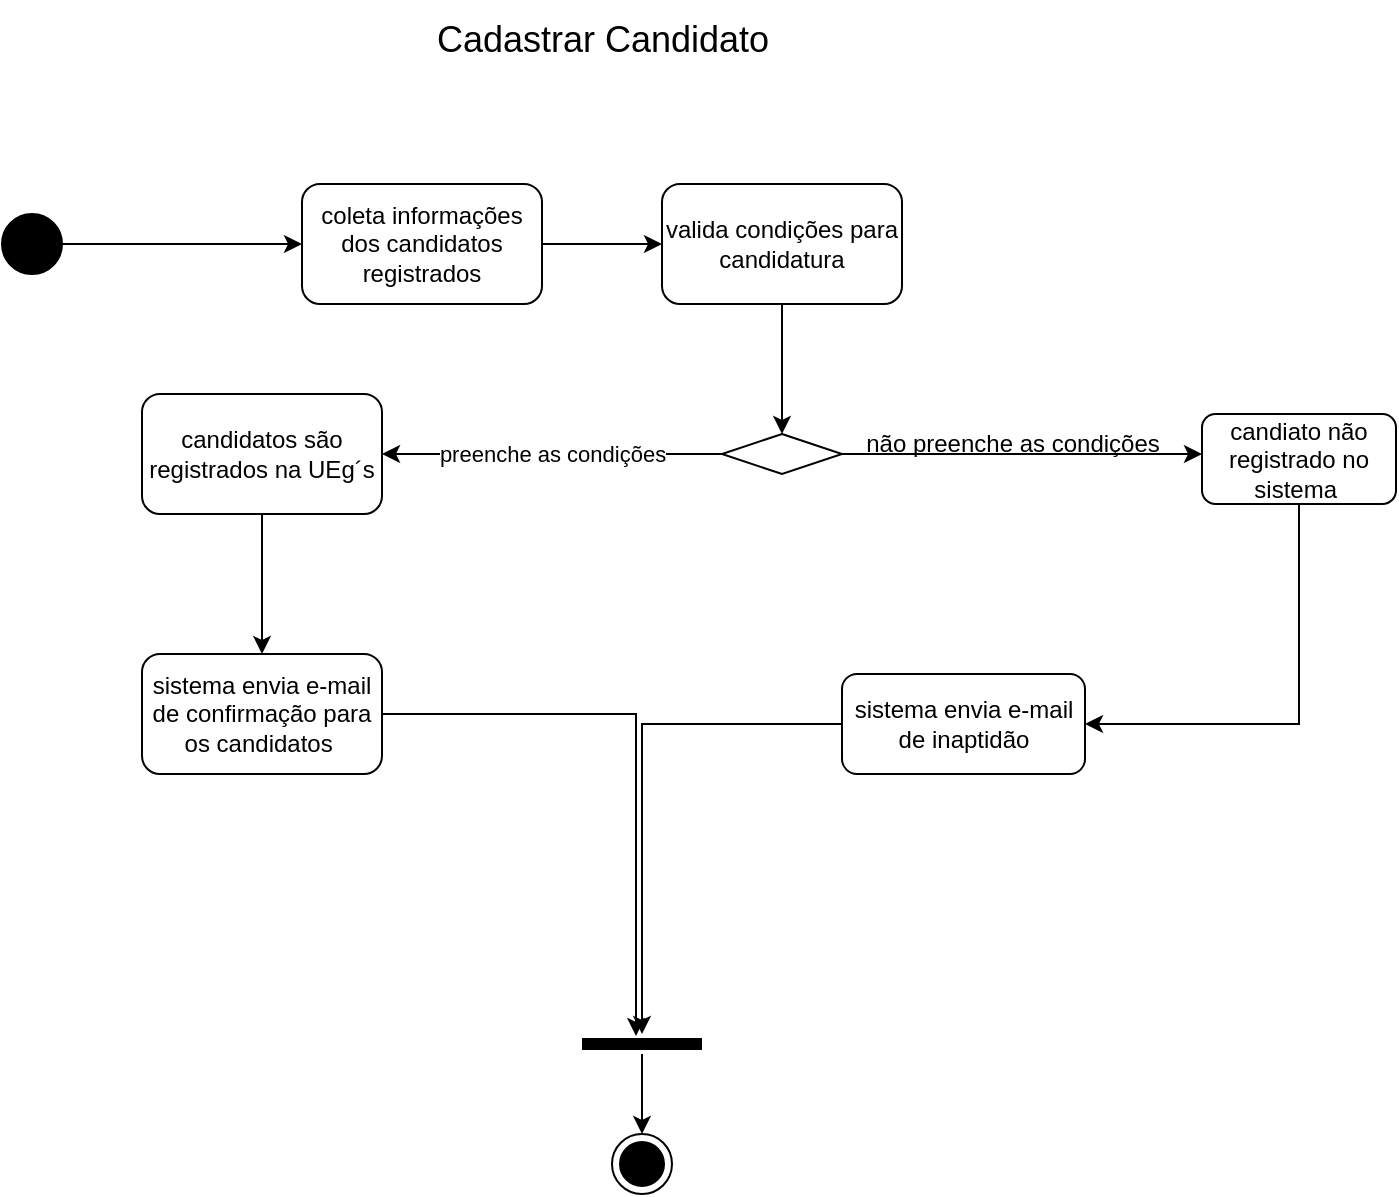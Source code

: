 <mxfile version="28.2.5">
  <diagram name="Página-1" id="JTWeMxlKSeKs_atCnJTD">
    <mxGraphModel dx="1426" dy="777" grid="1" gridSize="10" guides="1" tooltips="1" connect="1" arrows="1" fold="1" page="1" pageScale="1" pageWidth="827" pageHeight="1169" math="0" shadow="0">
      <root>
        <mxCell id="0" />
        <mxCell id="1" parent="0" />
        <mxCell id="jI318AJl4KQLPQE2ITrv-3" style="edgeStyle=orthogonalEdgeStyle;rounded=0;orthogonalLoop=1;jettySize=auto;html=1;entryX=0;entryY=0.5;entryDx=0;entryDy=0;" edge="1" parent="1" source="jI318AJl4KQLPQE2ITrv-1" target="jI318AJl4KQLPQE2ITrv-2">
          <mxGeometry relative="1" as="geometry" />
        </mxCell>
        <mxCell id="jI318AJl4KQLPQE2ITrv-1" value="" style="ellipse;fillColor=strokeColor;html=1;" vertex="1" parent="1">
          <mxGeometry x="110" y="150" width="30" height="30" as="geometry" />
        </mxCell>
        <mxCell id="jI318AJl4KQLPQE2ITrv-5" style="edgeStyle=orthogonalEdgeStyle;rounded=0;orthogonalLoop=1;jettySize=auto;html=1;" edge="1" parent="1" source="jI318AJl4KQLPQE2ITrv-2" target="jI318AJl4KQLPQE2ITrv-4">
          <mxGeometry relative="1" as="geometry" />
        </mxCell>
        <mxCell id="jI318AJl4KQLPQE2ITrv-2" value="coleta informações dos candidatos registrados" style="rounded=1;whiteSpace=wrap;html=1;" vertex="1" parent="1">
          <mxGeometry x="260" y="135" width="120" height="60" as="geometry" />
        </mxCell>
        <mxCell id="jI318AJl4KQLPQE2ITrv-7" style="edgeStyle=orthogonalEdgeStyle;rounded=0;orthogonalLoop=1;jettySize=auto;html=1;entryX=0.5;entryY=0;entryDx=0;entryDy=0;" edge="1" parent="1" source="jI318AJl4KQLPQE2ITrv-4" target="jI318AJl4KQLPQE2ITrv-6">
          <mxGeometry relative="1" as="geometry" />
        </mxCell>
        <mxCell id="jI318AJl4KQLPQE2ITrv-4" value="valida condições para candidatura" style="rounded=1;whiteSpace=wrap;html=1;" vertex="1" parent="1">
          <mxGeometry x="440" y="135" width="120" height="60" as="geometry" />
        </mxCell>
        <mxCell id="jI318AJl4KQLPQE2ITrv-8" style="edgeStyle=orthogonalEdgeStyle;rounded=0;orthogonalLoop=1;jettySize=auto;html=1;" edge="1" parent="1" source="jI318AJl4KQLPQE2ITrv-6">
          <mxGeometry relative="1" as="geometry">
            <mxPoint x="710" y="270" as="targetPoint" />
          </mxGeometry>
        </mxCell>
        <mxCell id="jI318AJl4KQLPQE2ITrv-15" value="preenche as condições" style="edgeStyle=orthogonalEdgeStyle;rounded=0;orthogonalLoop=1;jettySize=auto;html=1;" edge="1" parent="1" source="jI318AJl4KQLPQE2ITrv-6">
          <mxGeometry relative="1" as="geometry">
            <mxPoint x="300" y="270" as="targetPoint" />
          </mxGeometry>
        </mxCell>
        <mxCell id="jI318AJl4KQLPQE2ITrv-6" value="" style="rhombus;whiteSpace=wrap;html=1;" vertex="1" parent="1">
          <mxGeometry x="470" y="260" width="60" height="20" as="geometry" />
        </mxCell>
        <mxCell id="jI318AJl4KQLPQE2ITrv-9" value="não preenche as condições" style="text;html=1;align=center;verticalAlign=middle;resizable=0;points=[];autosize=1;strokeColor=none;fillColor=none;" vertex="1" parent="1">
          <mxGeometry x="530" y="250" width="170" height="30" as="geometry" />
        </mxCell>
        <mxCell id="jI318AJl4KQLPQE2ITrv-26" style="edgeStyle=orthogonalEdgeStyle;rounded=0;orthogonalLoop=1;jettySize=auto;html=1;entryX=1;entryY=0.5;entryDx=0;entryDy=0;" edge="1" parent="1" source="jI318AJl4KQLPQE2ITrv-12" target="jI318AJl4KQLPQE2ITrv-14">
          <mxGeometry relative="1" as="geometry">
            <mxPoint x="758.5" y="430" as="targetPoint" />
            <Array as="points">
              <mxPoint x="759" y="405" />
            </Array>
          </mxGeometry>
        </mxCell>
        <mxCell id="jI318AJl4KQLPQE2ITrv-12" value="candiato não registrado no sistema&amp;nbsp;" style="rounded=1;whiteSpace=wrap;html=1;" vertex="1" parent="1">
          <mxGeometry x="710" y="250" width="97" height="45" as="geometry" />
        </mxCell>
        <mxCell id="jI318AJl4KQLPQE2ITrv-21" style="edgeStyle=orthogonalEdgeStyle;rounded=0;orthogonalLoop=1;jettySize=auto;html=1;" edge="1" parent="1" source="jI318AJl4KQLPQE2ITrv-14" target="jI318AJl4KQLPQE2ITrv-22">
          <mxGeometry relative="1" as="geometry">
            <mxPoint x="590.75" y="520" as="targetPoint" />
          </mxGeometry>
        </mxCell>
        <mxCell id="jI318AJl4KQLPQE2ITrv-14" value="sistema envia e-mail de inaptidão" style="rounded=1;whiteSpace=wrap;html=1;" vertex="1" parent="1">
          <mxGeometry x="530" y="380" width="121.5" height="50" as="geometry" />
        </mxCell>
        <mxCell id="jI318AJl4KQLPQE2ITrv-19" style="edgeStyle=orthogonalEdgeStyle;rounded=0;orthogonalLoop=1;jettySize=auto;html=1;entryX=0.5;entryY=0;entryDx=0;entryDy=0;" edge="1" parent="1" source="jI318AJl4KQLPQE2ITrv-17" target="jI318AJl4KQLPQE2ITrv-18">
          <mxGeometry relative="1" as="geometry" />
        </mxCell>
        <mxCell id="jI318AJl4KQLPQE2ITrv-17" value="candidatos são registrados na UEg´s" style="rounded=1;whiteSpace=wrap;html=1;" vertex="1" parent="1">
          <mxGeometry x="180" y="240" width="120" height="60" as="geometry" />
        </mxCell>
        <mxCell id="jI318AJl4KQLPQE2ITrv-20" style="edgeStyle=orthogonalEdgeStyle;rounded=0;orthogonalLoop=1;jettySize=auto;html=1;entryX=0.45;entryY=0.1;entryDx=0;entryDy=0;entryPerimeter=0;" edge="1" parent="1" source="jI318AJl4KQLPQE2ITrv-18" target="jI318AJl4KQLPQE2ITrv-22">
          <mxGeometry relative="1" as="geometry">
            <mxPoint x="240" y="520" as="targetPoint" />
          </mxGeometry>
        </mxCell>
        <mxCell id="jI318AJl4KQLPQE2ITrv-18" value="sistema envia e-mail de confirmação para os candidatos&amp;nbsp;" style="rounded=1;whiteSpace=wrap;html=1;" vertex="1" parent="1">
          <mxGeometry x="180" y="370" width="120" height="60" as="geometry" />
        </mxCell>
        <mxCell id="jI318AJl4KQLPQE2ITrv-24" style="edgeStyle=orthogonalEdgeStyle;rounded=0;orthogonalLoop=1;jettySize=auto;html=1;" edge="1" parent="1" source="jI318AJl4KQLPQE2ITrv-22">
          <mxGeometry relative="1" as="geometry">
            <mxPoint x="430" y="610" as="targetPoint" />
          </mxGeometry>
        </mxCell>
        <mxCell id="jI318AJl4KQLPQE2ITrv-22" value="" style="shape=line;html=1;strokeWidth=6;strokeColor=#000000;" vertex="1" parent="1">
          <mxGeometry x="400" y="560" width="60" height="10" as="geometry" />
        </mxCell>
        <mxCell id="jI318AJl4KQLPQE2ITrv-25" value="" style="ellipse;html=1;shape=endState;fillColor=strokeColor;" vertex="1" parent="1">
          <mxGeometry x="415" y="610" width="30" height="30" as="geometry" />
        </mxCell>
        <mxCell id="jI318AJl4KQLPQE2ITrv-27" value="Cadastrar Candidato" style="text;html=1;align=center;verticalAlign=middle;resizable=0;points=[];autosize=1;strokeColor=none;fillColor=none;fontSize=18;" vertex="1" parent="1">
          <mxGeometry x="315" y="43" width="190" height="40" as="geometry" />
        </mxCell>
      </root>
    </mxGraphModel>
  </diagram>
</mxfile>
